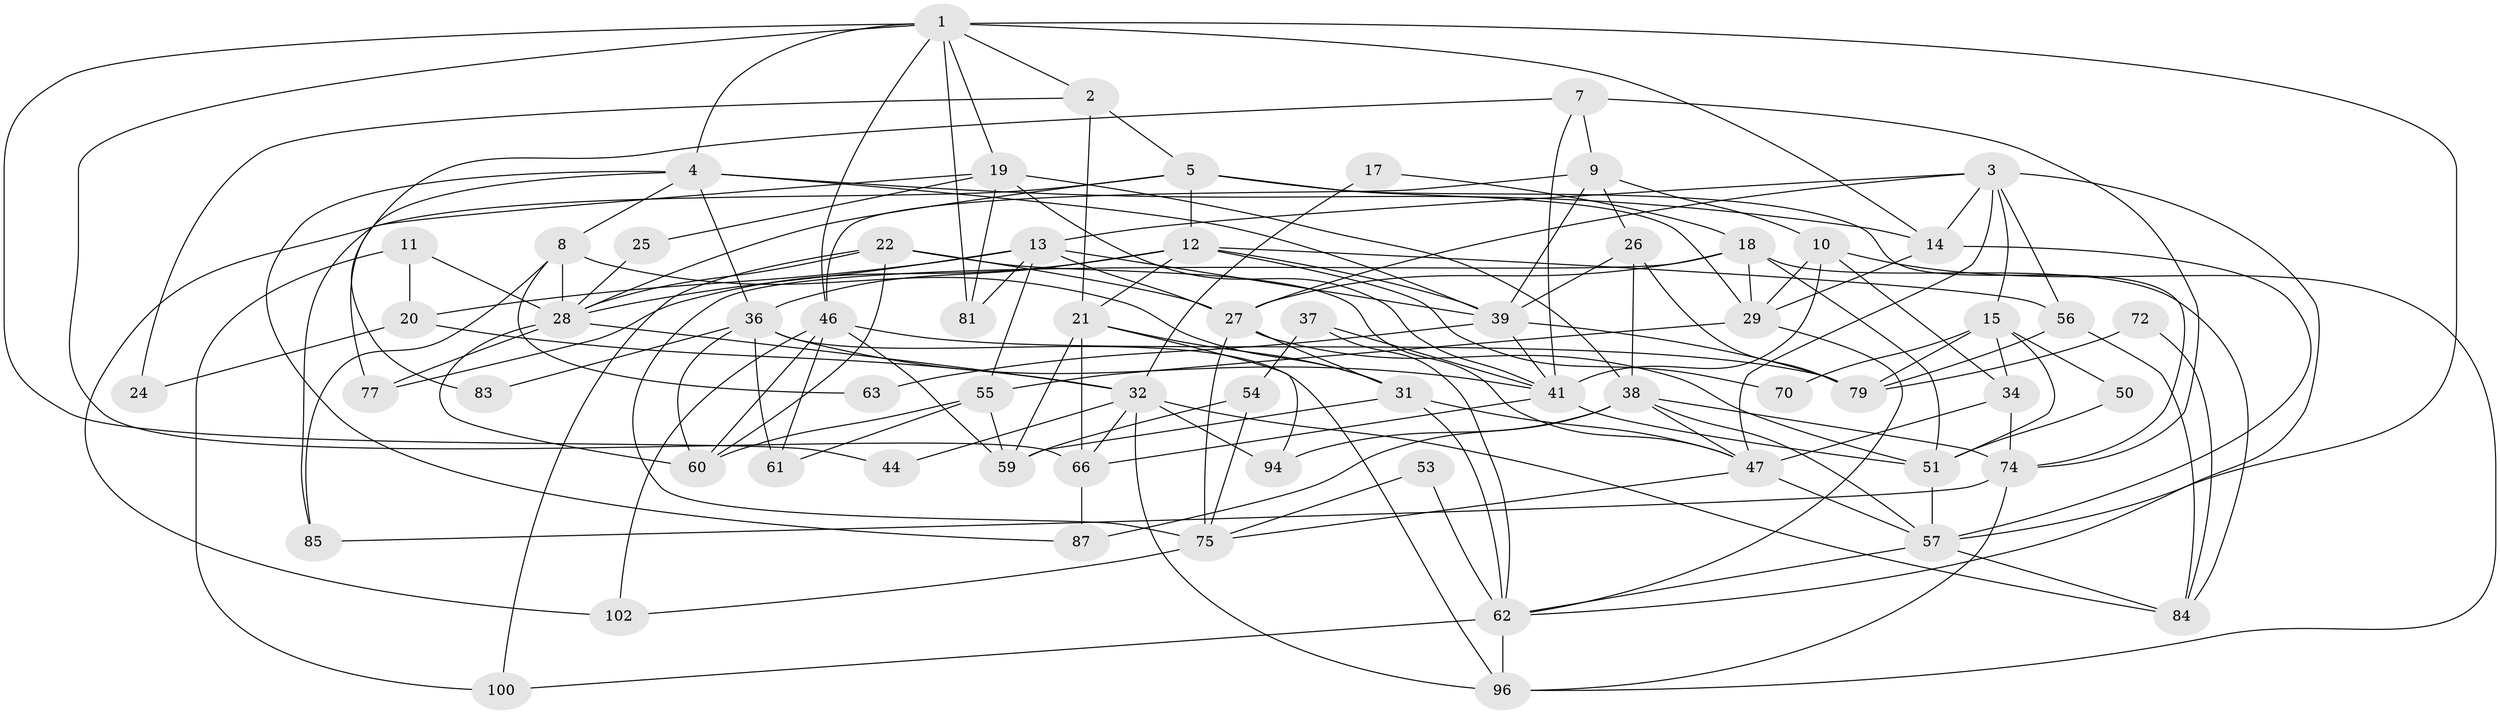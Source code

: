 // Generated by graph-tools (version 1.1) at 2025/52/02/27/25 19:52:07]
// undirected, 65 vertices, 159 edges
graph export_dot {
graph [start="1"]
  node [color=gray90,style=filled];
  1 [super="+103"];
  2;
  3 [super="+23"];
  4 [super="+6"];
  5 [super="+16"];
  7;
  8 [super="+86"];
  9 [super="+49"];
  10 [super="+35"];
  11;
  12 [super="+52"];
  13 [super="+80"];
  14 [super="+30"];
  15 [super="+40"];
  17;
  18 [super="+64"];
  19 [super="+58"];
  20 [super="+93"];
  21 [super="+101"];
  22;
  24;
  25;
  26 [super="+33"];
  27 [super="+76"];
  28 [super="+65"];
  29 [super="+99"];
  31 [super="+48"];
  32 [super="+91"];
  34;
  36 [super="+69"];
  37;
  38 [super="+45"];
  39 [super="+42"];
  41 [super="+43"];
  44;
  46 [super="+73"];
  47;
  50;
  51 [super="+88"];
  53;
  54;
  55 [super="+68"];
  56;
  57 [super="+71"];
  59 [super="+67"];
  60 [super="+89"];
  61 [super="+90"];
  62 [super="+95"];
  63;
  66 [super="+98"];
  70;
  72;
  74 [super="+78"];
  75 [super="+92"];
  77;
  79 [super="+82"];
  81;
  83;
  84 [super="+97"];
  85;
  87;
  94;
  96;
  100;
  102;
  1 -- 66;
  1 -- 44;
  1 -- 81;
  1 -- 2;
  1 -- 4;
  1 -- 46;
  1 -- 14;
  1 -- 19;
  1 -- 57;
  2 -- 5;
  2 -- 24;
  2 -- 21;
  3 -- 15;
  3 -- 14;
  3 -- 56;
  3 -- 47;
  3 -- 27;
  3 -- 13;
  3 -- 62;
  4 -- 77;
  4 -- 14;
  4 -- 36;
  4 -- 39;
  4 -- 87;
  4 -- 8;
  5 -- 28;
  5 -- 102;
  5 -- 74;
  5 -- 29;
  5 -- 12;
  7 -- 9;
  7 -- 83;
  7 -- 74;
  7 -- 41;
  8 -- 63;
  8 -- 85;
  8 -- 28;
  8 -- 31;
  9 -- 26;
  9 -- 39;
  9 -- 10;
  9 -- 46;
  10 -- 96;
  10 -- 34;
  10 -- 29;
  10 -- 41;
  11 -- 100;
  11 -- 28;
  11 -- 20;
  12 -- 56;
  12 -- 77;
  12 -- 21;
  12 -- 70;
  12 -- 39;
  12 -- 36;
  13 -- 28;
  13 -- 20;
  13 -- 39;
  13 -- 55;
  13 -- 81;
  13 -- 27;
  14 -- 29;
  14 -- 57;
  15 -- 34;
  15 -- 50;
  15 -- 70;
  15 -- 79 [weight=2];
  15 -- 51;
  17 -- 18;
  17 -- 32;
  18 -- 51;
  18 -- 84;
  18 -- 75;
  18 -- 27;
  18 -- 29;
  19 -- 85;
  19 -- 81;
  19 -- 25;
  19 -- 41;
  19 -- 38;
  20 -- 24;
  20 -- 32;
  21 -- 94;
  21 -- 59;
  21 -- 66;
  21 -- 31;
  22 -- 28;
  22 -- 27;
  22 -- 47;
  22 -- 60;
  22 -- 100;
  25 -- 28;
  26 -- 79;
  26 -- 39;
  26 -- 38;
  27 -- 75;
  27 -- 51 [weight=2];
  27 -- 31;
  28 -- 77;
  28 -- 32;
  28 -- 60;
  29 -- 55;
  29 -- 62;
  31 -- 47;
  31 -- 59;
  31 -- 62;
  32 -- 94 [weight=2];
  32 -- 96;
  32 -- 66;
  32 -- 44;
  32 -- 84;
  34 -- 47;
  34 -- 74;
  36 -- 96;
  36 -- 41;
  36 -- 83;
  36 -- 61;
  36 -- 60;
  37 -- 41;
  37 -- 62;
  37 -- 54;
  38 -- 57;
  38 -- 47;
  38 -- 74;
  38 -- 87;
  38 -- 94;
  39 -- 63;
  39 -- 79;
  39 -- 41;
  41 -- 66;
  41 -- 51;
  46 -- 59;
  46 -- 102;
  46 -- 60;
  46 -- 61 [weight=3];
  46 -- 79;
  47 -- 57;
  47 -- 75;
  50 -- 51;
  51 -- 57;
  53 -- 62 [weight=2];
  53 -- 75;
  54 -- 75;
  54 -- 59;
  55 -- 61 [weight=2];
  55 -- 59;
  55 -- 60;
  56 -- 79;
  56 -- 84;
  57 -- 84;
  57 -- 62;
  62 -- 100;
  62 -- 96;
  66 -- 87;
  72 -- 79;
  72 -- 84;
  74 -- 96;
  74 -- 85;
  75 -- 102;
}
